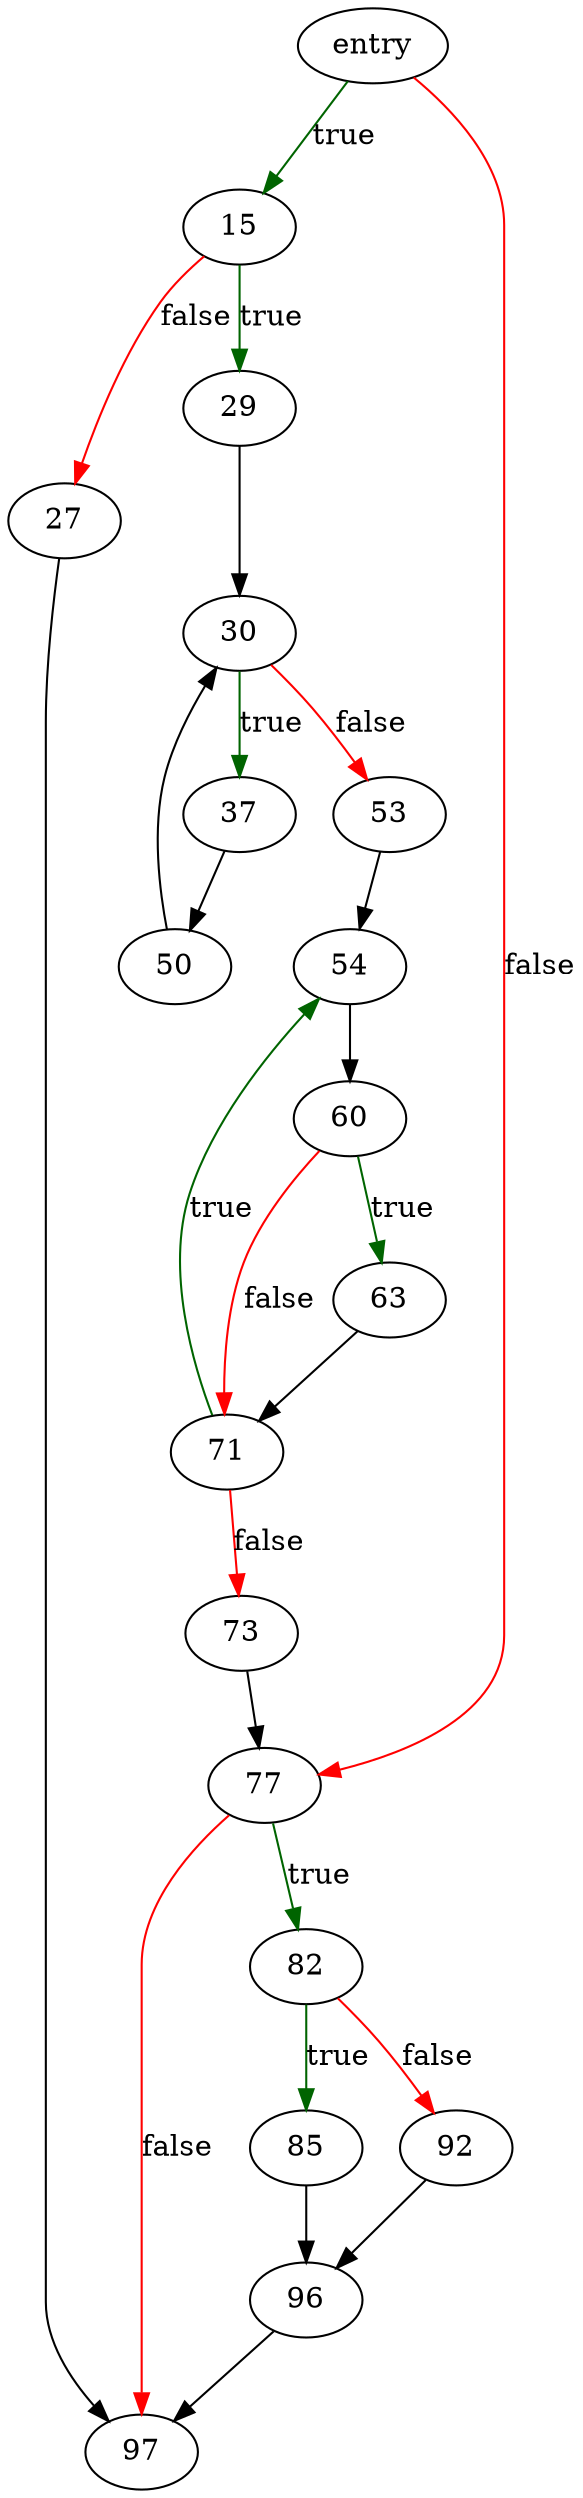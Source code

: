 digraph "sqlite3TableAffinity" {
	// Node definitions.
	3 [label=entry];
	15;
	27;
	29;
	30;
	37;
	50;
	53;
	54;
	60;
	63;
	71;
	73;
	77;
	82;
	85;
	92;
	96;
	97;

	// Edge definitions.
	3 -> 15 [
		color=darkgreen
		label=true
	];
	3 -> 77 [
		color=red
		label=false
	];
	15 -> 27 [
		color=red
		label=false
	];
	15 -> 29 [
		color=darkgreen
		label=true
	];
	27 -> 97;
	29 -> 30;
	30 -> 37 [
		color=darkgreen
		label=true
	];
	30 -> 53 [
		color=red
		label=false
	];
	37 -> 50;
	50 -> 30;
	53 -> 54;
	54 -> 60;
	60 -> 63 [
		color=darkgreen
		label=true
	];
	60 -> 71 [
		color=red
		label=false
	];
	63 -> 71;
	71 -> 54 [
		color=darkgreen
		label=true
	];
	71 -> 73 [
		color=red
		label=false
	];
	73 -> 77;
	77 -> 82 [
		color=darkgreen
		label=true
	];
	77 -> 97 [
		color=red
		label=false
	];
	82 -> 85 [
		color=darkgreen
		label=true
	];
	82 -> 92 [
		color=red
		label=false
	];
	85 -> 96;
	92 -> 96;
	96 -> 97;
}